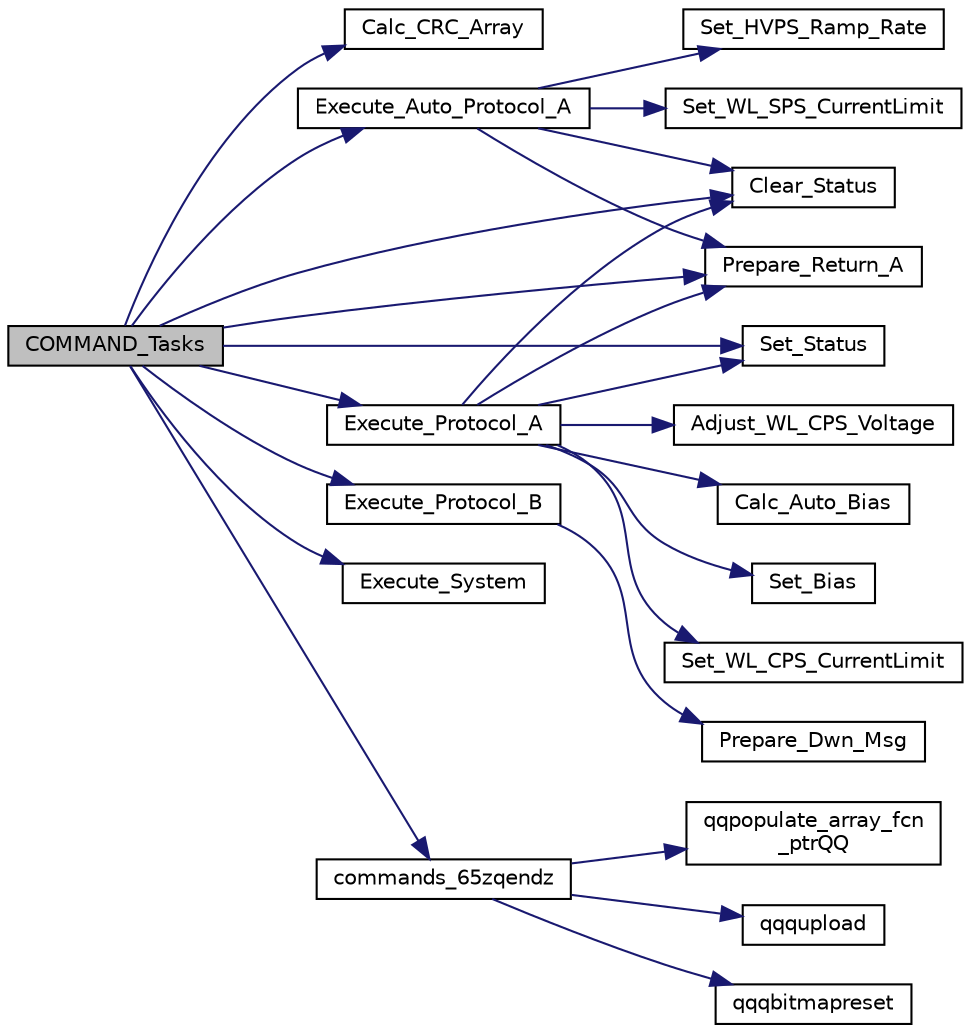 digraph "COMMAND_Tasks"
{
  edge [fontname="Helvetica",fontsize="10",labelfontname="Helvetica",labelfontsize="10"];
  node [fontname="Helvetica",fontsize="10",shape=record];
  rankdir="LR";
  Node20 [label="COMMAND_Tasks",height=0.2,width=0.4,color="black", fillcolor="grey75", style="filled", fontcolor="black"];
  Node20 -> Node21 [color="midnightblue",fontsize="10",style="solid",fontname="Helvetica"];
  Node21 [label="Calc_CRC_Array",height=0.2,width=0.4,color="black", fillcolor="white", style="filled",URL="$crc_8c.html#a72cd12fcd632c9889ffb63f5dba8c397"];
  Node20 -> Node22 [color="midnightblue",fontsize="10",style="solid",fontname="Helvetica"];
  Node22 [label="Clear_Status",height=0.2,width=0.4,color="black", fillcolor="white", style="filled",URL="$inszt__commands_8c.html#a3a9ea2a910b701830e828a9e6d53b636"];
  Node20 -> Node23 [color="midnightblue",fontsize="10",style="solid",fontname="Helvetica"];
  Node23 [label="Set_Status",height=0.2,width=0.4,color="black", fillcolor="white", style="filled",URL="$inszt__commands_8c.html#a0fed74420f2d99f6d100fd94494b38f6"];
  Node20 -> Node24 [color="midnightblue",fontsize="10",style="solid",fontname="Helvetica"];
  Node24 [label="Prepare_Return_A",height=0.2,width=0.4,color="black", fillcolor="white", style="filled",URL="$inszt__commands_8c.html#a0e9c19489da0b2f35029d786831aba98"];
  Node20 -> Node25 [color="midnightblue",fontsize="10",style="solid",fontname="Helvetica"];
  Node25 [label="Execute_Auto_Protocol_A",height=0.2,width=0.4,color="black", fillcolor="white", style="filled",URL="$commands_8c.html#a03b9bfc92c4795c4d185a80c5137c68d"];
  Node25 -> Node26 [color="midnightblue",fontsize="10",style="solid",fontname="Helvetica"];
  Node26 [label="Set_WL_SPS_CurrentLimit",height=0.2,width=0.4,color="black", fillcolor="white", style="filled",URL="$inszt__app_8c.html#abf6d33578a8005b24b953ed17dc1e09e"];
  Node25 -> Node24 [color="midnightblue",fontsize="10",style="solid",fontname="Helvetica"];
  Node25 -> Node27 [color="midnightblue",fontsize="10",style="solid",fontname="Helvetica"];
  Node27 [label="Set_HVPS_Ramp_Rate",height=0.2,width=0.4,color="black", fillcolor="white", style="filled",URL="$hvps_8c.html#ac70e0608944d827ba3108771992e2dc7"];
  Node25 -> Node22 [color="midnightblue",fontsize="10",style="solid",fontname="Helvetica"];
  Node20 -> Node28 [color="midnightblue",fontsize="10",style="solid",fontname="Helvetica"];
  Node28 [label="Execute_Protocol_A",height=0.2,width=0.4,color="black", fillcolor="white", style="filled",URL="$commands_8c.html#a5931359f2a322bcc2dec75d32ac6e432"];
  Node28 -> Node29 [color="midnightblue",fontsize="10",style="solid",fontname="Helvetica"];
  Node29 [label="Set_WL_CPS_CurrentLimit",height=0.2,width=0.4,color="black", fillcolor="white", style="filled",URL="$inszt__app_8c.html#a7935a03e78d0e8a4b27dfec91e66974a"];
  Node28 -> Node24 [color="midnightblue",fontsize="10",style="solid",fontname="Helvetica"];
  Node28 -> Node30 [color="midnightblue",fontsize="10",style="solid",fontname="Helvetica"];
  Node30 [label="Adjust_WL_CPS_Voltage",height=0.2,width=0.4,color="black", fillcolor="white", style="filled",URL="$inszt__app_8c.html#a0ccad27b77873391f134d0611447793d"];
  Node28 -> Node22 [color="midnightblue",fontsize="10",style="solid",fontname="Helvetica"];
  Node28 -> Node23 [color="midnightblue",fontsize="10",style="solid",fontname="Helvetica"];
  Node28 -> Node31 [color="midnightblue",fontsize="10",style="solid",fontname="Helvetica"];
  Node31 [label="Calc_Auto_Bias",height=0.2,width=0.4,color="black", fillcolor="white", style="filled",URL="$inszt__app_8c.html#a79c8991934c8f0d67abdbe2b4f26e592"];
  Node28 -> Node32 [color="midnightblue",fontsize="10",style="solid",fontname="Helvetica"];
  Node32 [label="Set_Bias",height=0.2,width=0.4,color="black", fillcolor="white", style="filled",URL="$inszt__app_8c.html#a7355c6632ff2d461ff086c99ed3dcc15"];
  Node20 -> Node33 [color="midnightblue",fontsize="10",style="solid",fontname="Helvetica"];
  Node33 [label="Execute_Protocol_B",height=0.2,width=0.4,color="black", fillcolor="white", style="filled",URL="$commands_8c.html#a8e4d3181dba6334ad9065acfbca9e2ab"];
  Node33 -> Node34 [color="midnightblue",fontsize="10",style="solid",fontname="Helvetica"];
  Node34 [label="Prepare_Dwn_Msg",height=0.2,width=0.4,color="black", fillcolor="white", style="filled",URL="$fsk_8c.html#af03119517238e3e23ca0fd0ade4eabfa"];
  Node20 -> Node35 [color="midnightblue",fontsize="10",style="solid",fontname="Helvetica"];
  Node35 [label="Execute_System",height=0.2,width=0.4,color="black", fillcolor="white", style="filled",URL="$commands_8c.html#ab771aed75bcf11e310cd7bb99b3d0702"];
  Node20 -> Node36 [color="midnightblue",fontsize="10",style="solid",fontname="Helvetica"];
  Node36 [label="commands_65zqendz",height=0.2,width=0.4,color="black", fillcolor="white", style="filled",URL="$inszt__commands_8c.html#ae5eaf40dc6507a08e90fc7a48ee2fd81"];
  Node36 -> Node37 [color="midnightblue",fontsize="10",style="solid",fontname="Helvetica"];
  Node37 [label="qqpopulate_array_fcn\l_ptrQQ",height=0.2,width=0.4,color="black", fillcolor="white", style="filled",URL="$inszt__commands_8c.html#a4ad6fa1bb94fc1c3ac2dc30925106081"];
  Node36 -> Node38 [color="midnightblue",fontsize="10",style="solid",fontname="Helvetica"];
  Node38 [label="qqqupload",height=0.2,width=0.4,color="black", fillcolor="white", style="filled",URL="$inszt__commands_8c.html#a109761d7f84a96b5606e507bace276b5"];
  Node36 -> Node39 [color="midnightblue",fontsize="10",style="solid",fontname="Helvetica"];
  Node39 [label="qqqbitmapreset",height=0.2,width=0.4,color="black", fillcolor="white", style="filled",URL="$inszt__commands_8c.html#a5688fceaed93ba591e78ee15ccb0187f"];
}

